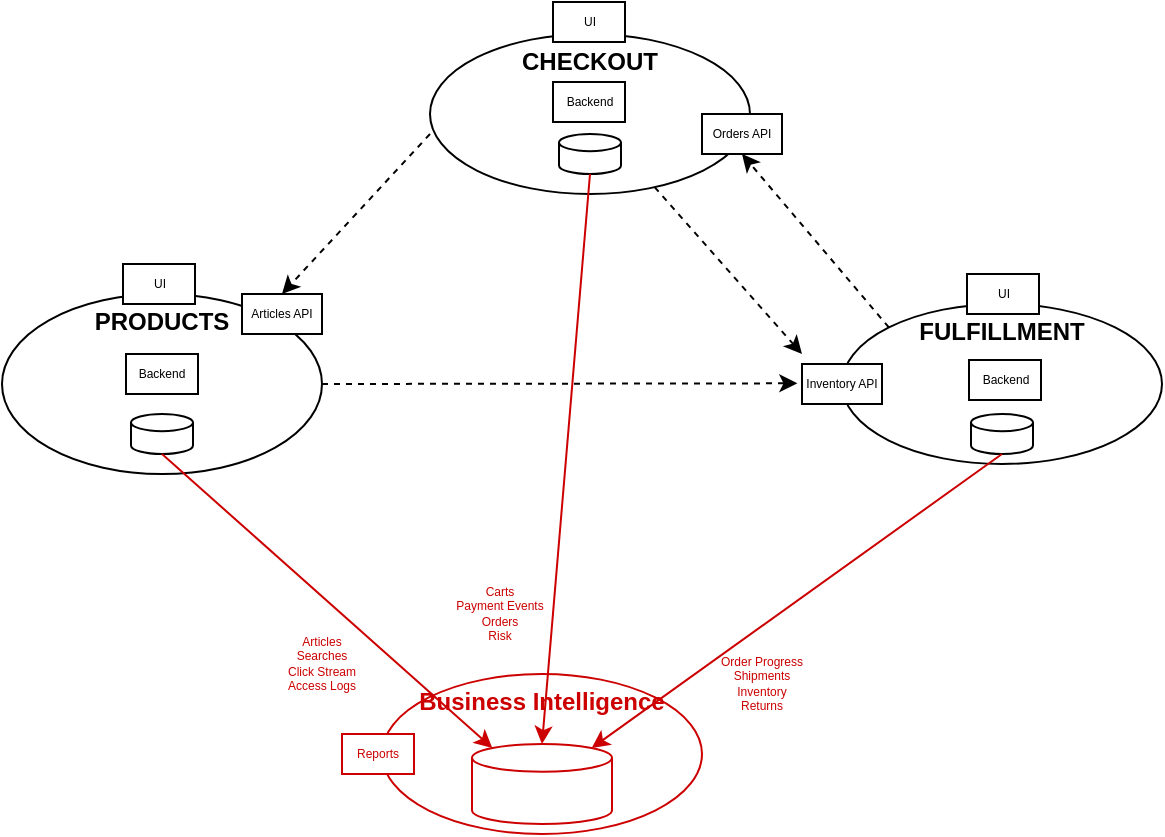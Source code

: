 <mxfile version="16.2.2" type="github">
  <diagram id="27UEhvcbevQ5RNf_Fo5W" name="Page-1">
    <mxGraphModel dx="933" dy="583" grid="1" gridSize="10" guides="1" tooltips="1" connect="1" arrows="1" fold="1" page="1" pageScale="1" pageWidth="827" pageHeight="1169" math="0" shadow="0">
      <root>
        <mxCell id="0" />
        <mxCell id="1" parent="0" />
        <mxCell id="eU_o_KIkQ3SQvetF1IrI-12" value="CHECKOUT" style="ellipse;whiteSpace=wrap;html=1;fontStyle=1;verticalAlign=top;" vertex="1" parent="1">
          <mxGeometry x="294" y="280" width="160" height="80" as="geometry" />
        </mxCell>
        <mxCell id="eU_o_KIkQ3SQvetF1IrI-13" value="PRODUCTS" style="ellipse;whiteSpace=wrap;html=1;fontStyle=1;verticalAlign=top;" vertex="1" parent="1">
          <mxGeometry x="80" y="410" width="160" height="90" as="geometry" />
        </mxCell>
        <mxCell id="eU_o_KIkQ3SQvetF1IrI-17" value="" style="endArrow=classic;html=1;rounded=0;exitX=0.033;exitY=0.65;exitDx=0;exitDy=0;exitPerimeter=0;entryX=0.5;entryY=0;entryDx=0;entryDy=0;dashed=1;" edge="1" parent="1" target="eU_o_KIkQ3SQvetF1IrI-43">
          <mxGeometry width="50" height="50" relative="1" as="geometry">
            <mxPoint x="294.0" y="330" as="sourcePoint" />
            <mxPoint x="210" y="400" as="targetPoint" />
          </mxGeometry>
        </mxCell>
        <mxCell id="eU_o_KIkQ3SQvetF1IrI-24" value="FULFILLMENT" style="ellipse;whiteSpace=wrap;html=1;fontStyle=1;verticalAlign=top;" vertex="1" parent="1">
          <mxGeometry x="500" y="415" width="160" height="80" as="geometry" />
        </mxCell>
        <mxCell id="eU_o_KIkQ3SQvetF1IrI-29" value="" style="endArrow=classic;html=1;rounded=0;exitX=1;exitY=0.5;exitDx=0;exitDy=0;entryX=-0.058;entryY=0.483;entryDx=0;entryDy=0;entryPerimeter=0;dashed=1;" edge="1" parent="1" source="eU_o_KIkQ3SQvetF1IrI-13" target="eU_o_KIkQ3SQvetF1IrI-42">
          <mxGeometry width="50" height="50" relative="1" as="geometry">
            <mxPoint x="304" y="340" as="sourcePoint" />
            <mxPoint x="470" y="455" as="targetPoint" />
          </mxGeometry>
        </mxCell>
        <mxCell id="eU_o_KIkQ3SQvetF1IrI-31" value="" style="endArrow=classic;html=1;rounded=0;dashed=1;" edge="1" parent="1" source="eU_o_KIkQ3SQvetF1IrI-12">
          <mxGeometry width="50" height="50" relative="1" as="geometry">
            <mxPoint x="250" y="465.0" as="sourcePoint" />
            <mxPoint x="480" y="440" as="targetPoint" />
          </mxGeometry>
        </mxCell>
        <mxCell id="eU_o_KIkQ3SQvetF1IrI-33" value="" style="shape=cylinder3;whiteSpace=wrap;html=1;boundedLbl=1;backgroundOutline=1;size=4.286;" vertex="1" parent="1">
          <mxGeometry x="358.5" y="330" width="31" height="20" as="geometry" />
        </mxCell>
        <mxCell id="eU_o_KIkQ3SQvetF1IrI-35" value="" style="shape=cylinder3;whiteSpace=wrap;html=1;boundedLbl=1;backgroundOutline=1;size=4.286;" vertex="1" parent="1">
          <mxGeometry x="144.5" y="470" width="31" height="20" as="geometry" />
        </mxCell>
        <mxCell id="eU_o_KIkQ3SQvetF1IrI-36" value="" style="shape=cylinder3;whiteSpace=wrap;html=1;boundedLbl=1;backgroundOutline=1;size=4.286;" vertex="1" parent="1">
          <mxGeometry x="564.5" y="470" width="31" height="20" as="geometry" />
        </mxCell>
        <mxCell id="eU_o_KIkQ3SQvetF1IrI-37" value="Orders API" style="rounded=0;whiteSpace=wrap;html=1;fontSize=6;" vertex="1" parent="1">
          <mxGeometry x="430" y="320" width="40" height="20" as="geometry" />
        </mxCell>
        <mxCell id="eU_o_KIkQ3SQvetF1IrI-39" value="" style="endArrow=classic;html=1;rounded=0;exitX=0;exitY=0;exitDx=0;exitDy=0;entryX=0.5;entryY=1;entryDx=0;entryDy=0;dashed=1;" edge="1" parent="1" source="eU_o_KIkQ3SQvetF1IrI-24" target="eU_o_KIkQ3SQvetF1IrI-37">
          <mxGeometry width="50" height="50" relative="1" as="geometry">
            <mxPoint x="250" y="465" as="sourcePoint" />
            <mxPoint x="510" y="465" as="targetPoint" />
          </mxGeometry>
        </mxCell>
        <mxCell id="eU_o_KIkQ3SQvetF1IrI-42" value="Inventory API" style="rounded=0;whiteSpace=wrap;html=1;fontSize=6;" vertex="1" parent="1">
          <mxGeometry x="480" y="445" width="40" height="20" as="geometry" />
        </mxCell>
        <mxCell id="eU_o_KIkQ3SQvetF1IrI-43" value="Articles API" style="rounded=0;whiteSpace=wrap;html=1;fontSize=6;" vertex="1" parent="1">
          <mxGeometry x="200" y="410" width="40" height="20" as="geometry" />
        </mxCell>
        <mxCell id="eU_o_KIkQ3SQvetF1IrI-45" value="UI" style="rounded=0;whiteSpace=wrap;html=1;fontSize=6;" vertex="1" parent="1">
          <mxGeometry x="355.5" y="264" width="36" height="20" as="geometry" />
        </mxCell>
        <mxCell id="eU_o_KIkQ3SQvetF1IrI-46" value="UI" style="rounded=0;whiteSpace=wrap;html=1;fontSize=6;" vertex="1" parent="1">
          <mxGeometry x="140.5" y="395" width="36" height="20" as="geometry" />
        </mxCell>
        <mxCell id="eU_o_KIkQ3SQvetF1IrI-47" value="UI" style="rounded=0;whiteSpace=wrap;html=1;fontSize=6;" vertex="1" parent="1">
          <mxGeometry x="562.5" y="400" width="36" height="20" as="geometry" />
        </mxCell>
        <mxCell id="eU_o_KIkQ3SQvetF1IrI-48" value="Business Intelligence" style="ellipse;whiteSpace=wrap;html=1;fontStyle=1;verticalAlign=top;fontColor=#CC0000;strokeColor=#CC0000;" vertex="1" parent="1">
          <mxGeometry x="270" y="600" width="160" height="80" as="geometry" />
        </mxCell>
        <mxCell id="eU_o_KIkQ3SQvetF1IrI-49" value="" style="shape=cylinder3;whiteSpace=wrap;html=1;boundedLbl=1;backgroundOutline=1;size=6.931;strokeColor=#CC0000;" vertex="1" parent="1">
          <mxGeometry x="315" y="635" width="70" height="40" as="geometry" />
        </mxCell>
        <mxCell id="eU_o_KIkQ3SQvetF1IrI-50" value="" style="endArrow=classic;html=1;rounded=0;fontSize=6;fontColor=#CC0000;entryX=0.5;entryY=0;entryDx=0;entryDy=0;entryPerimeter=0;exitX=0.5;exitY=1;exitDx=0;exitDy=0;exitPerimeter=0;strokeColor=#CC0000;" edge="1" parent="1" source="eU_o_KIkQ3SQvetF1IrI-33" target="eU_o_KIkQ3SQvetF1IrI-49">
          <mxGeometry width="50" height="50" relative="1" as="geometry">
            <mxPoint x="530" y="260" as="sourcePoint" />
            <mxPoint x="730" y="230" as="targetPoint" />
          </mxGeometry>
        </mxCell>
        <mxCell id="eU_o_KIkQ3SQvetF1IrI-51" value="" style="endArrow=classic;html=1;rounded=0;fontSize=6;fontColor=#CC0000;exitX=0.5;exitY=1;exitDx=0;exitDy=0;exitPerimeter=0;strokeColor=#CC0000;entryX=0.145;entryY=0;entryDx=0;entryDy=2.01;entryPerimeter=0;" edge="1" parent="1" source="eU_o_KIkQ3SQvetF1IrI-35" target="eU_o_KIkQ3SQvetF1IrI-49">
          <mxGeometry width="50" height="50" relative="1" as="geometry">
            <mxPoint x="399.5" y="350" as="sourcePoint" />
            <mxPoint x="770" y="373" as="targetPoint" />
          </mxGeometry>
        </mxCell>
        <mxCell id="eU_o_KIkQ3SQvetF1IrI-52" value="" style="endArrow=classic;html=1;rounded=0;fontSize=6;fontColor=#CC0000;exitX=0.5;exitY=1;exitDx=0;exitDy=0;exitPerimeter=0;strokeColor=#CC0000;entryX=0.855;entryY=0;entryDx=0;entryDy=2.01;entryPerimeter=0;" edge="1" parent="1" source="eU_o_KIkQ3SQvetF1IrI-36" target="eU_o_KIkQ3SQvetF1IrI-49">
          <mxGeometry width="50" height="50" relative="1" as="geometry">
            <mxPoint x="185.5" y="490.0" as="sourcePoint" />
            <mxPoint x="780" y="383" as="targetPoint" />
          </mxGeometry>
        </mxCell>
        <mxCell id="eU_o_KIkQ3SQvetF1IrI-58" value="Reports" style="rounded=0;whiteSpace=wrap;html=1;fontSize=6;strokeColor=#CC0000;fontColor=#CC0000;" vertex="1" parent="1">
          <mxGeometry x="250" y="630" width="36" height="20" as="geometry" />
        </mxCell>
        <mxCell id="eU_o_KIkQ3SQvetF1IrI-59" value="Carts&lt;br&gt;Payment Events&lt;br&gt;Orders&lt;br&gt;Risk" style="text;html=1;strokeColor=none;fillColor=none;align=center;verticalAlign=middle;whiteSpace=wrap;rounded=0;fontSize=6;fontColor=#CC0000;" vertex="1" parent="1">
          <mxGeometry x="298.5" y="555" width="60" height="30" as="geometry" />
        </mxCell>
        <mxCell id="eU_o_KIkQ3SQvetF1IrI-60" value="Order Progress&lt;br&gt;Shipments&lt;br&gt;Inventory&lt;br&gt;Returns" style="text;html=1;strokeColor=none;fillColor=none;align=center;verticalAlign=middle;whiteSpace=wrap;rounded=0;fontSize=6;fontColor=#CC0000;" vertex="1" parent="1">
          <mxGeometry x="430" y="590" width="60" height="30" as="geometry" />
        </mxCell>
        <mxCell id="eU_o_KIkQ3SQvetF1IrI-61" value="Articles&lt;br&gt;Searches&lt;br&gt;Click Stream&lt;br&gt;Access Logs" style="text;html=1;strokeColor=none;fillColor=none;align=center;verticalAlign=middle;whiteSpace=wrap;rounded=0;fontSize=6;fontColor=#CC0000;" vertex="1" parent="1">
          <mxGeometry x="210" y="580" width="60" height="30" as="geometry" />
        </mxCell>
        <mxCell id="eU_o_KIkQ3SQvetF1IrI-64" value="Backend" style="rounded=0;whiteSpace=wrap;html=1;fontSize=6;" vertex="1" parent="1">
          <mxGeometry x="142" y="440" width="36" height="20" as="geometry" />
        </mxCell>
        <mxCell id="eU_o_KIkQ3SQvetF1IrI-65" value="Backend" style="rounded=0;whiteSpace=wrap;html=1;fontSize=6;" vertex="1" parent="1">
          <mxGeometry x="355.5" y="304" width="36" height="20" as="geometry" />
        </mxCell>
        <mxCell id="eU_o_KIkQ3SQvetF1IrI-66" value="Backend" style="rounded=0;whiteSpace=wrap;html=1;fontSize=6;" vertex="1" parent="1">
          <mxGeometry x="563.5" y="443" width="36" height="20" as="geometry" />
        </mxCell>
      </root>
    </mxGraphModel>
  </diagram>
</mxfile>
